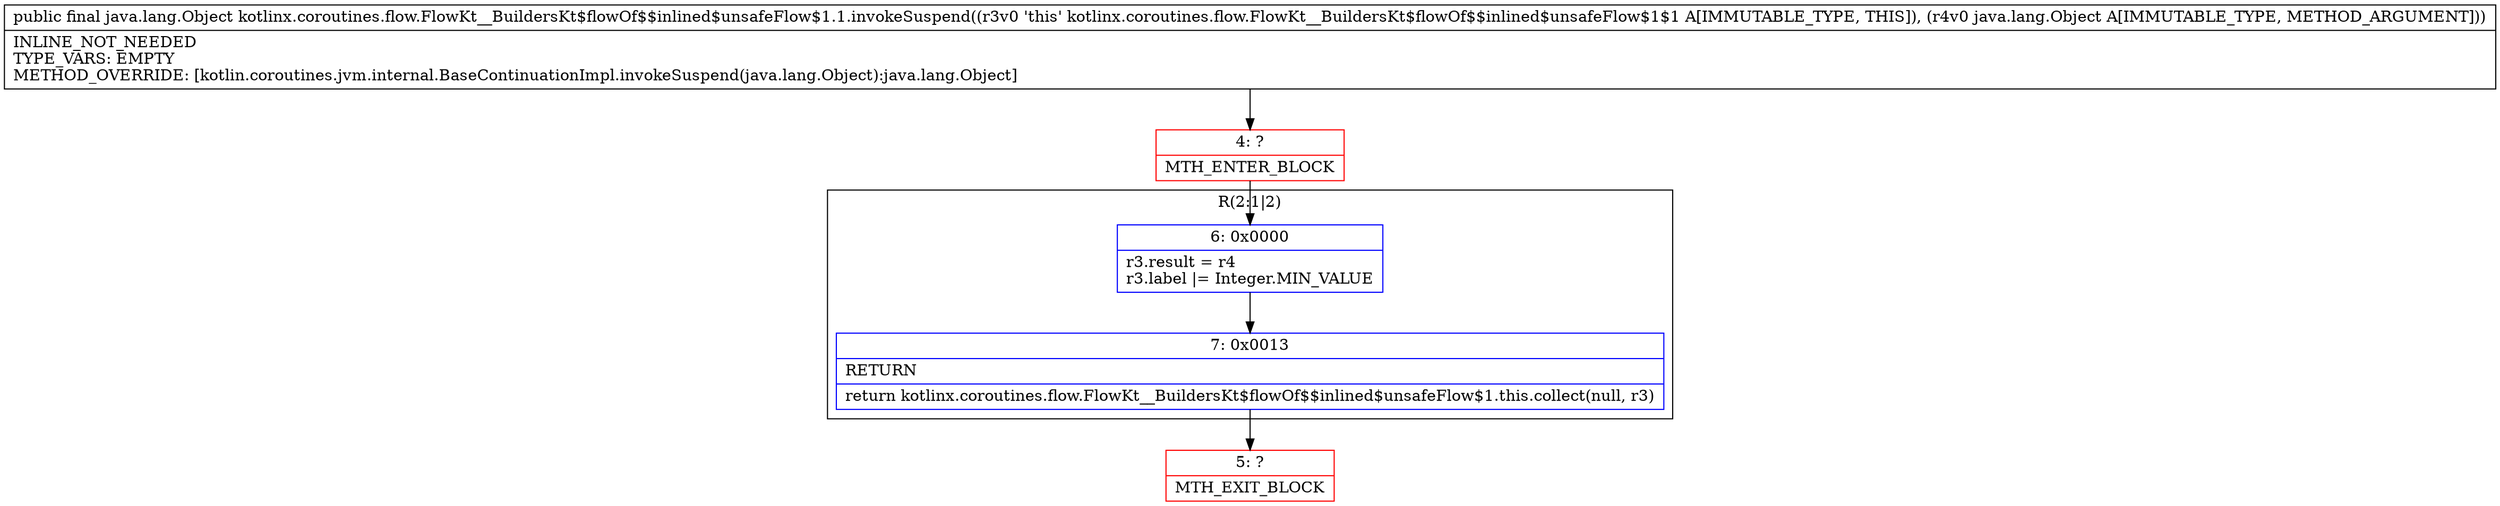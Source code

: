 digraph "CFG forkotlinx.coroutines.flow.FlowKt__BuildersKt$flowOf$$inlined$unsafeFlow$1.1.invokeSuspend(Ljava\/lang\/Object;)Ljava\/lang\/Object;" {
subgraph cluster_Region_1548297935 {
label = "R(2:1|2)";
node [shape=record,color=blue];
Node_6 [shape=record,label="{6\:\ 0x0000|r3.result = r4\lr3.label \|= Integer.MIN_VALUE\l}"];
Node_7 [shape=record,label="{7\:\ 0x0013|RETURN\l|return kotlinx.coroutines.flow.FlowKt__BuildersKt$flowOf$$inlined$unsafeFlow$1.this.collect(null, r3)\l}"];
}
Node_4 [shape=record,color=red,label="{4\:\ ?|MTH_ENTER_BLOCK\l}"];
Node_5 [shape=record,color=red,label="{5\:\ ?|MTH_EXIT_BLOCK\l}"];
MethodNode[shape=record,label="{public final java.lang.Object kotlinx.coroutines.flow.FlowKt__BuildersKt$flowOf$$inlined$unsafeFlow$1.1.invokeSuspend((r3v0 'this' kotlinx.coroutines.flow.FlowKt__BuildersKt$flowOf$$inlined$unsafeFlow$1$1 A[IMMUTABLE_TYPE, THIS]), (r4v0 java.lang.Object A[IMMUTABLE_TYPE, METHOD_ARGUMENT]))  | INLINE_NOT_NEEDED\lTYPE_VARS: EMPTY\lMETHOD_OVERRIDE: [kotlin.coroutines.jvm.internal.BaseContinuationImpl.invokeSuspend(java.lang.Object):java.lang.Object]\l}"];
MethodNode -> Node_4;Node_6 -> Node_7;
Node_7 -> Node_5;
Node_4 -> Node_6;
}

